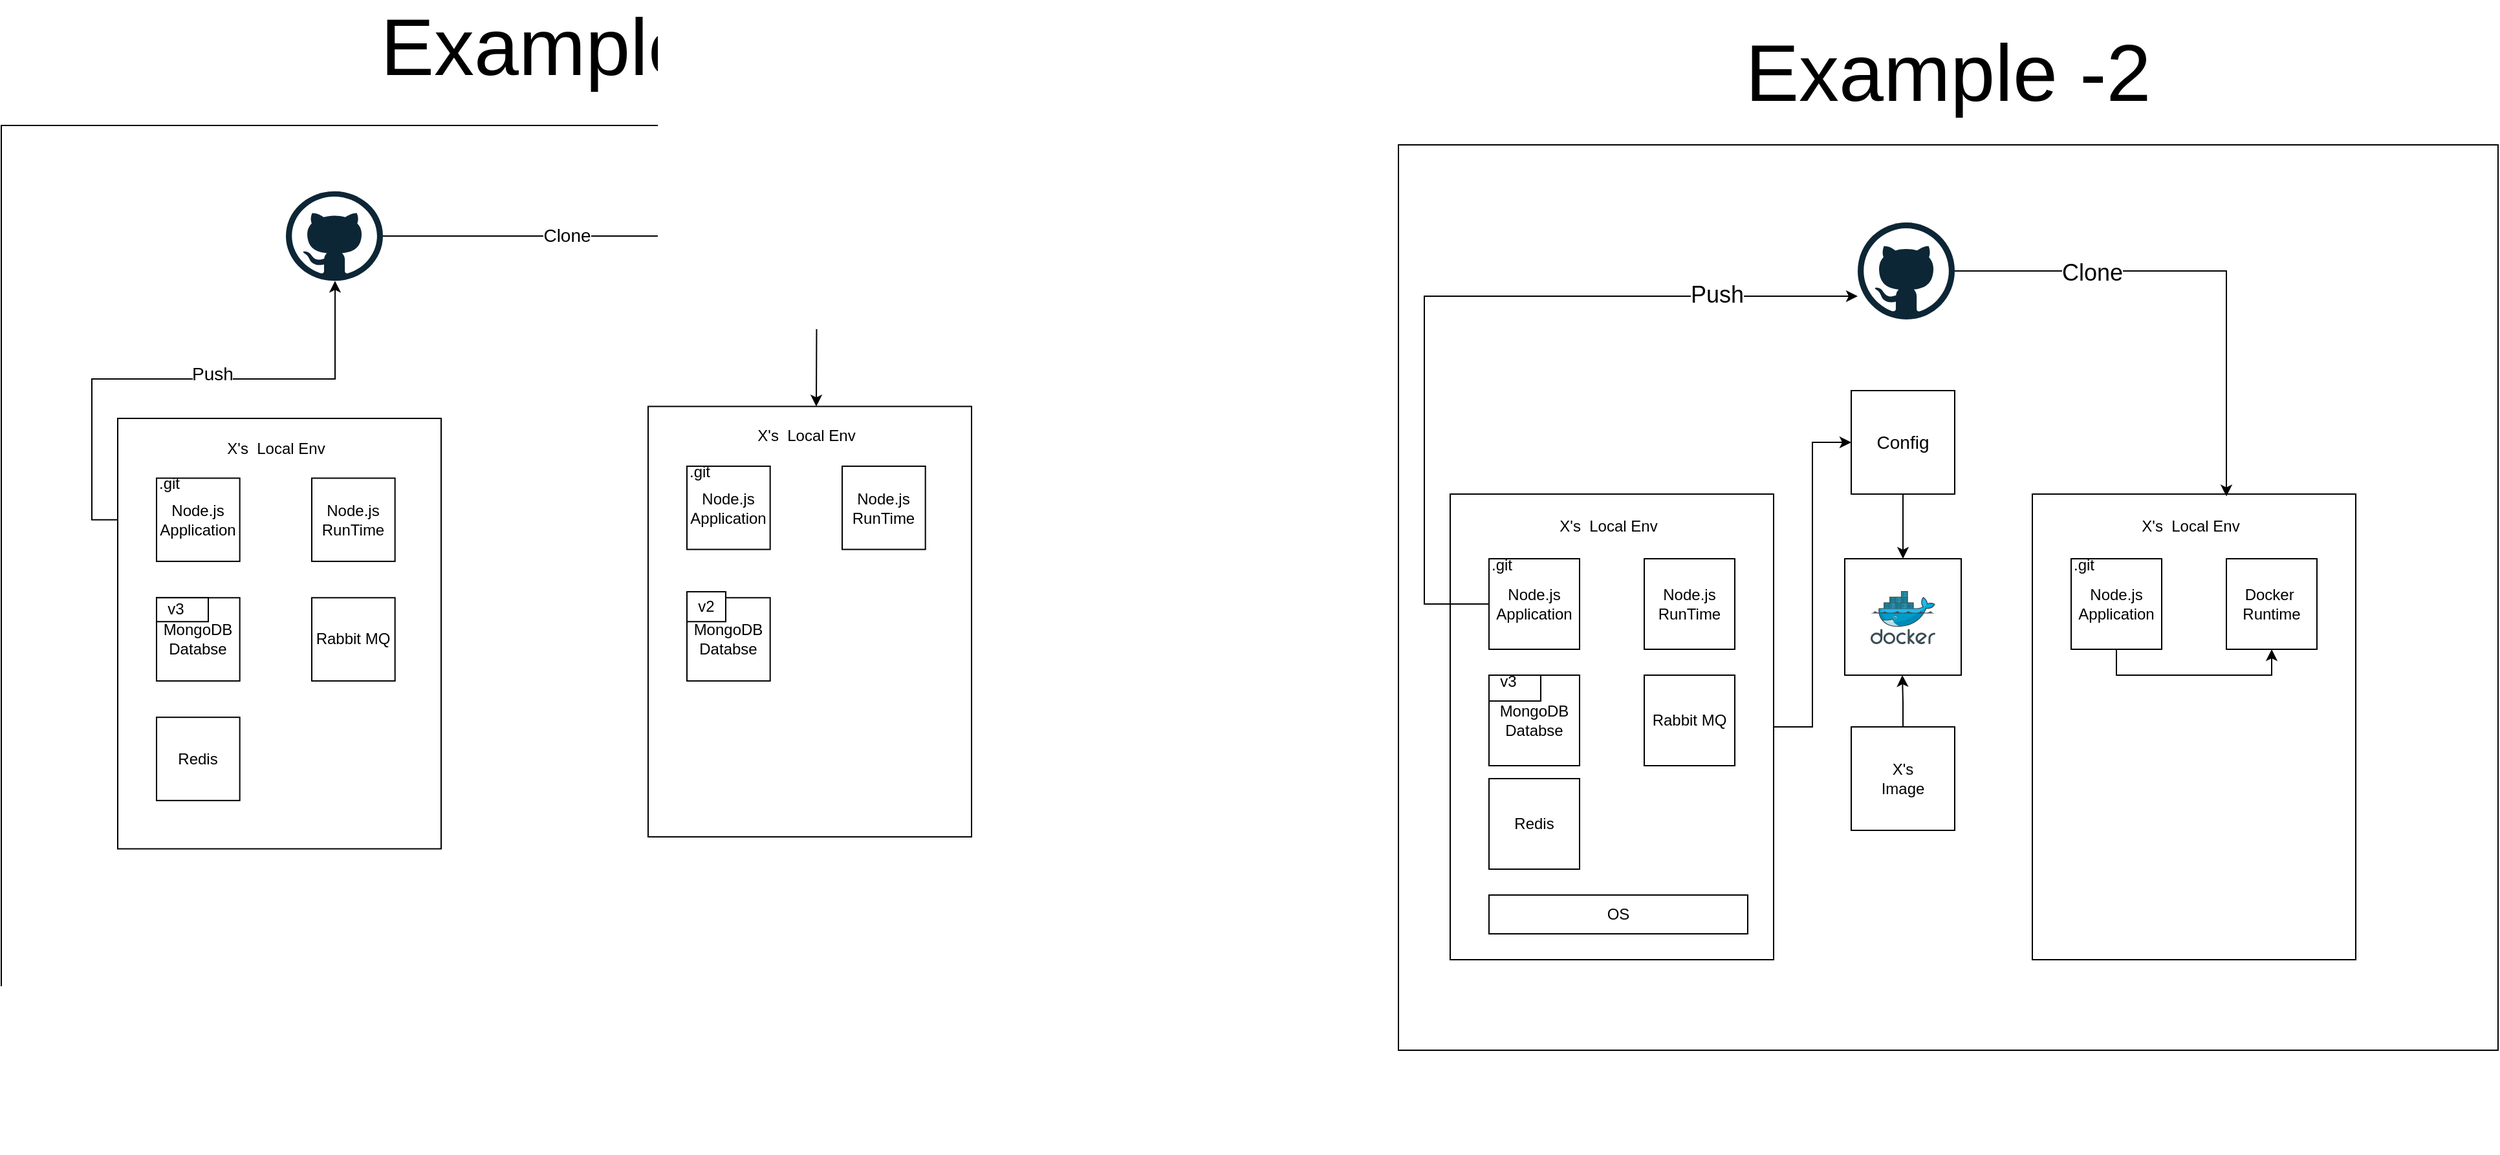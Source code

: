 <mxfile version="23.0.2" type="device">
  <diagram name="Page-1" id="0xW-3294jDcgCvJZdJ96">
    <mxGraphModel dx="4536" dy="1491" grid="1" gridSize="10" guides="1" tooltips="1" connect="1" arrows="1" fold="1" page="1" pageScale="1" pageWidth="850" pageHeight="1100" math="0" shadow="0">
      <root>
        <mxCell id="0" />
        <mxCell id="1" parent="0" />
        <mxCell id="hDzDasUuzD6aXPVgEZul-1" value="" style="group" vertex="1" connectable="0" parent="1">
          <mxGeometry x="410" y="320" width="850" height="700" as="geometry" />
        </mxCell>
        <mxCell id="hDzDasUuzD6aXPVgEZul-2" value="" style="rounded=0;whiteSpace=wrap;html=1;" vertex="1" parent="hDzDasUuzD6aXPVgEZul-1">
          <mxGeometry width="850" height="700" as="geometry" />
        </mxCell>
        <mxCell id="hDzDasUuzD6aXPVgEZul-3" value="" style="dashed=0;outlineConnect=0;html=1;align=center;labelPosition=center;verticalLabelPosition=bottom;verticalAlign=top;shape=mxgraph.weblogos.github" vertex="1" parent="hDzDasUuzD6aXPVgEZul-1">
          <mxGeometry x="355" y="60" width="75" height="75" as="geometry" />
        </mxCell>
        <mxCell id="hDzDasUuzD6aXPVgEZul-4" value="" style="rounded=0;whiteSpace=wrap;html=1;container=0;" vertex="1" parent="hDzDasUuzD6aXPVgEZul-1">
          <mxGeometry x="70" y="320" width="30" height="30" as="geometry" />
        </mxCell>
        <mxCell id="hDzDasUuzD6aXPVgEZul-5" value="" style="rounded=0;whiteSpace=wrap;html=1;container=0;" vertex="1" parent="hDzDasUuzD6aXPVgEZul-1">
          <mxGeometry x="40" y="270" width="250" height="360" as="geometry" />
        </mxCell>
        <mxCell id="hDzDasUuzD6aXPVgEZul-6" style="edgeStyle=orthogonalEdgeStyle;rounded=0;orthogonalLoop=1;jettySize=auto;html=1;" edge="1" parent="hDzDasUuzD6aXPVgEZul-1" source="hDzDasUuzD6aXPVgEZul-8" target="hDzDasUuzD6aXPVgEZul-3">
          <mxGeometry relative="1" as="geometry">
            <Array as="points">
              <mxPoint x="20" y="355" />
              <mxPoint x="20" y="117" />
            </Array>
          </mxGeometry>
        </mxCell>
        <mxCell id="hDzDasUuzD6aXPVgEZul-7" value="&lt;font style=&quot;font-size: 18px;&quot;&gt;Push&lt;/font&gt;" style="edgeLabel;html=1;align=center;verticalAlign=middle;resizable=0;points=[];" vertex="1" connectable="0" parent="hDzDasUuzD6aXPVgEZul-6">
          <mxGeometry x="0.649" y="1" relative="1" as="geometry">
            <mxPoint as="offset" />
          </mxGeometry>
        </mxCell>
        <mxCell id="hDzDasUuzD6aXPVgEZul-8" value="Node.js&lt;br&gt;Application" style="whiteSpace=wrap;html=1;aspect=fixed;movable=1;resizable=1;rotatable=1;deletable=1;editable=1;locked=0;connectable=1;container=0;" vertex="1" parent="hDzDasUuzD6aXPVgEZul-1">
          <mxGeometry x="70" y="320" width="70" height="70" as="geometry" />
        </mxCell>
        <mxCell id="hDzDasUuzD6aXPVgEZul-9" value="X&#39;s&amp;nbsp; Local Env" style="text;html=1;strokeColor=none;fillColor=none;align=center;verticalAlign=middle;whiteSpace=wrap;rounded=0;container=0;" vertex="1" parent="hDzDasUuzD6aXPVgEZul-1">
          <mxGeometry x="110" y="280" width="105" height="30" as="geometry" />
        </mxCell>
        <mxCell id="hDzDasUuzD6aXPVgEZul-10" value="Node.js&lt;br&gt;RunTime" style="whiteSpace=wrap;html=1;aspect=fixed;movable=1;resizable=1;rotatable=1;deletable=1;editable=1;locked=0;connectable=1;container=0;" vertex="1" parent="hDzDasUuzD6aXPVgEZul-1">
          <mxGeometry x="190" y="320" width="70" height="70" as="geometry" />
        </mxCell>
        <mxCell id="hDzDasUuzD6aXPVgEZul-11" value="MongoDB&lt;br&gt;Databse" style="whiteSpace=wrap;html=1;aspect=fixed;movable=1;resizable=1;rotatable=1;deletable=1;editable=1;locked=0;connectable=1;direction=south;container=0;" vertex="1" parent="hDzDasUuzD6aXPVgEZul-1">
          <mxGeometry x="70" y="410" width="70" height="70" as="geometry" />
        </mxCell>
        <mxCell id="hDzDasUuzD6aXPVgEZul-12" value="Rabbit MQ" style="whiteSpace=wrap;html=1;aspect=fixed;movable=1;resizable=1;rotatable=1;deletable=1;editable=1;locked=0;connectable=1;direction=south;container=0;" vertex="1" parent="hDzDasUuzD6aXPVgEZul-1">
          <mxGeometry x="190" y="410" width="70" height="70" as="geometry" />
        </mxCell>
        <mxCell id="hDzDasUuzD6aXPVgEZul-13" value="Redis" style="whiteSpace=wrap;html=1;aspect=fixed;movable=1;resizable=1;rotatable=1;deletable=1;editable=1;locked=0;connectable=1;direction=south;container=0;" vertex="1" parent="hDzDasUuzD6aXPVgEZul-1">
          <mxGeometry x="70" y="490" width="70" height="70" as="geometry" />
        </mxCell>
        <mxCell id="hDzDasUuzD6aXPVgEZul-14" value=".git" style="text;html=1;strokeColor=none;fillColor=none;align=center;verticalAlign=middle;whiteSpace=wrap;rounded=0;container=0;" vertex="1" parent="hDzDasUuzD6aXPVgEZul-1">
          <mxGeometry x="50" y="310" width="60" height="30" as="geometry" />
        </mxCell>
        <mxCell id="hDzDasUuzD6aXPVgEZul-15" value="" style="rounded=0;whiteSpace=wrap;html=1;container=0;" vertex="1" parent="hDzDasUuzD6aXPVgEZul-1">
          <mxGeometry x="70" y="410" width="40" height="20" as="geometry" />
        </mxCell>
        <mxCell id="hDzDasUuzD6aXPVgEZul-16" value="v3" style="text;html=1;strokeColor=none;fillColor=none;align=center;verticalAlign=middle;whiteSpace=wrap;rounded=0;container=0;" vertex="1" parent="hDzDasUuzD6aXPVgEZul-1">
          <mxGeometry x="55" y="400" width="60" height="30" as="geometry" />
        </mxCell>
        <mxCell id="hDzDasUuzD6aXPVgEZul-17" value="&lt;font style=&quot;font-size: 14px;&quot;&gt;Config&lt;/font&gt;" style="whiteSpace=wrap;html=1;aspect=fixed;" vertex="1" parent="hDzDasUuzD6aXPVgEZul-1">
          <mxGeometry x="350" y="190" width="80" height="80" as="geometry" />
        </mxCell>
        <mxCell id="hDzDasUuzD6aXPVgEZul-18" style="edgeStyle=orthogonalEdgeStyle;rounded=0;orthogonalLoop=1;jettySize=auto;html=1;entryX=0;entryY=0.5;entryDx=0;entryDy=0;" edge="1" parent="hDzDasUuzD6aXPVgEZul-1" source="hDzDasUuzD6aXPVgEZul-5" target="hDzDasUuzD6aXPVgEZul-17">
          <mxGeometry relative="1" as="geometry" />
        </mxCell>
        <mxCell id="hDzDasUuzD6aXPVgEZul-19" value="" style="group" vertex="1" connectable="0" parent="hDzDasUuzD6aXPVgEZul-1">
          <mxGeometry x="335" y="310" width="110" height="110" as="geometry" />
        </mxCell>
        <mxCell id="hDzDasUuzD6aXPVgEZul-20" value="" style="whiteSpace=wrap;html=1;aspect=fixed;" vertex="1" parent="hDzDasUuzD6aXPVgEZul-19">
          <mxGeometry x="10" y="10" width="90" height="90" as="geometry" />
        </mxCell>
        <mxCell id="hDzDasUuzD6aXPVgEZul-21" value="" style="image;sketch=0;aspect=fixed;html=1;points=[];align=center;fontSize=12;image=img/lib/mscae/Docker.svg;" vertex="1" parent="hDzDasUuzD6aXPVgEZul-19">
          <mxGeometry x="30" y="35" width="50" height="41" as="geometry" />
        </mxCell>
        <mxCell id="hDzDasUuzD6aXPVgEZul-22" style="edgeStyle=orthogonalEdgeStyle;rounded=0;orthogonalLoop=1;jettySize=auto;html=1;entryX=0.5;entryY=0;entryDx=0;entryDy=0;" edge="1" parent="hDzDasUuzD6aXPVgEZul-1" source="hDzDasUuzD6aXPVgEZul-17" target="hDzDasUuzD6aXPVgEZul-20">
          <mxGeometry relative="1" as="geometry" />
        </mxCell>
        <mxCell id="hDzDasUuzD6aXPVgEZul-23" value="OS" style="rounded=0;whiteSpace=wrap;html=1;" vertex="1" parent="hDzDasUuzD6aXPVgEZul-1">
          <mxGeometry x="70" y="580" width="200" height="30" as="geometry" />
        </mxCell>
        <mxCell id="hDzDasUuzD6aXPVgEZul-24" value="" style="rounded=0;whiteSpace=wrap;html=1;container=0;" vertex="1" parent="hDzDasUuzD6aXPVgEZul-1">
          <mxGeometry x="520" y="320" width="30" height="30" as="geometry" />
        </mxCell>
        <mxCell id="hDzDasUuzD6aXPVgEZul-25" value="" style="rounded=0;whiteSpace=wrap;html=1;container=0;" vertex="1" parent="hDzDasUuzD6aXPVgEZul-1">
          <mxGeometry x="490" y="270" width="250" height="360" as="geometry" />
        </mxCell>
        <mxCell id="hDzDasUuzD6aXPVgEZul-26" value="Node.js&lt;br&gt;Application" style="whiteSpace=wrap;html=1;aspect=fixed;movable=1;resizable=1;rotatable=1;deletable=1;editable=1;locked=0;connectable=1;container=0;" vertex="1" parent="hDzDasUuzD6aXPVgEZul-1">
          <mxGeometry x="520" y="320" width="70" height="70" as="geometry" />
        </mxCell>
        <mxCell id="hDzDasUuzD6aXPVgEZul-27" value="X&#39;s&amp;nbsp; Local Env" style="text;html=1;strokeColor=none;fillColor=none;align=center;verticalAlign=middle;whiteSpace=wrap;rounded=0;container=0;" vertex="1" parent="hDzDasUuzD6aXPVgEZul-1">
          <mxGeometry x="560" y="280" width="105" height="30" as="geometry" />
        </mxCell>
        <mxCell id="hDzDasUuzD6aXPVgEZul-28" value="Docker&amp;nbsp;&lt;br&gt;Runtime" style="whiteSpace=wrap;html=1;aspect=fixed;movable=1;resizable=1;rotatable=1;deletable=1;editable=1;locked=0;connectable=1;container=0;" vertex="1" parent="hDzDasUuzD6aXPVgEZul-1">
          <mxGeometry x="640" y="320" width="70" height="70" as="geometry" />
        </mxCell>
        <mxCell id="hDzDasUuzD6aXPVgEZul-29" value=".git" style="text;html=1;strokeColor=none;fillColor=none;align=center;verticalAlign=middle;whiteSpace=wrap;rounded=0;container=0;" vertex="1" parent="hDzDasUuzD6aXPVgEZul-1">
          <mxGeometry x="500" y="310" width="60" height="30" as="geometry" />
        </mxCell>
        <mxCell id="hDzDasUuzD6aXPVgEZul-30" style="edgeStyle=orthogonalEdgeStyle;rounded=0;orthogonalLoop=1;jettySize=auto;html=1;exitX=0.5;exitY=0;exitDx=0;exitDy=0;" edge="1" parent="hDzDasUuzD6aXPVgEZul-1" source="hDzDasUuzD6aXPVgEZul-31">
          <mxGeometry relative="1" as="geometry">
            <mxPoint x="389.5" y="410" as="targetPoint" />
          </mxGeometry>
        </mxCell>
        <mxCell id="hDzDasUuzD6aXPVgEZul-31" value="X&#39;s&lt;br&gt;Image" style="whiteSpace=wrap;html=1;aspect=fixed;" vertex="1" parent="hDzDasUuzD6aXPVgEZul-1">
          <mxGeometry x="350" y="450" width="80" height="80" as="geometry" />
        </mxCell>
        <mxCell id="hDzDasUuzD6aXPVgEZul-32" style="edgeStyle=orthogonalEdgeStyle;rounded=0;orthogonalLoop=1;jettySize=auto;html=1;entryX=0.5;entryY=1;entryDx=0;entryDy=0;" edge="1" parent="hDzDasUuzD6aXPVgEZul-1" source="hDzDasUuzD6aXPVgEZul-26" target="hDzDasUuzD6aXPVgEZul-28">
          <mxGeometry relative="1" as="geometry">
            <Array as="points">
              <mxPoint x="555" y="410" />
              <mxPoint x="675" y="410" />
            </Array>
          </mxGeometry>
        </mxCell>
        <mxCell id="hDzDasUuzD6aXPVgEZul-33" style="edgeStyle=orthogonalEdgeStyle;rounded=0;orthogonalLoop=1;jettySize=auto;html=1;entryX=0.6;entryY=0.005;entryDx=0;entryDy=0;entryPerimeter=0;" edge="1" parent="hDzDasUuzD6aXPVgEZul-1" source="hDzDasUuzD6aXPVgEZul-3" target="hDzDasUuzD6aXPVgEZul-25">
          <mxGeometry relative="1" as="geometry" />
        </mxCell>
        <mxCell id="hDzDasUuzD6aXPVgEZul-34" value="&lt;font style=&quot;font-size: 18px;&quot;&gt;Clone&lt;/font&gt;" style="edgeLabel;html=1;align=center;verticalAlign=middle;resizable=0;points=[];" vertex="1" connectable="0" parent="hDzDasUuzD6aXPVgEZul-33">
          <mxGeometry x="-0.443" y="-1" relative="1" as="geometry">
            <mxPoint x="-1" as="offset" />
          </mxGeometry>
        </mxCell>
        <mxCell id="hDzDasUuzD6aXPVgEZul-36" value="" style="group" vertex="1" connectable="0" parent="1">
          <mxGeometry x="-670" y="305" width="860" height="795" as="geometry" />
        </mxCell>
        <mxCell id="hDzDasUuzD6aXPVgEZul-35" value="" style="whiteSpace=wrap;html=1;aspect=fixed;" vertex="1" parent="hDzDasUuzD6aXPVgEZul-36">
          <mxGeometry width="790.405" height="790.405" as="geometry" />
        </mxCell>
        <mxCell id="_OgdW5UWAWJ9PWswytjD-30" style="edgeStyle=orthogonalEdgeStyle;rounded=0;orthogonalLoop=1;jettySize=auto;html=1;" edge="1" parent="hDzDasUuzD6aXPVgEZul-36" source="_OgdW5UWAWJ9PWswytjD-13">
          <mxGeometry relative="1" as="geometry">
            <mxPoint x="630" y="217.238" as="targetPoint" />
          </mxGeometry>
        </mxCell>
        <mxCell id="_OgdW5UWAWJ9PWswytjD-31" value="&lt;font style=&quot;font-size: 14px;&quot;&gt;Clone&lt;/font&gt;" style="edgeLabel;html=1;align=center;verticalAlign=middle;resizable=0;points=[];" vertex="1" connectable="0" parent="_OgdW5UWAWJ9PWswytjD-30">
          <mxGeometry x="-0.393" y="1" relative="1" as="geometry">
            <mxPoint as="offset" />
          </mxGeometry>
        </mxCell>
        <mxCell id="_OgdW5UWAWJ9PWswytjD-13" value="" style="dashed=0;outlineConnect=0;html=1;align=center;labelPosition=center;verticalLabelPosition=bottom;verticalAlign=top;shape=mxgraph.weblogos.github" vertex="1" parent="hDzDasUuzD6aXPVgEZul-36">
          <mxGeometry x="220" y="50.843" width="75" height="69.331" as="geometry" />
        </mxCell>
        <mxCell id="_OgdW5UWAWJ9PWswytjD-17" style="edgeStyle=orthogonalEdgeStyle;rounded=0;orthogonalLoop=1;jettySize=auto;html=1;exitX=0;exitY=0.5;exitDx=0;exitDy=0;" edge="1" parent="hDzDasUuzD6aXPVgEZul-36" source="_OgdW5UWAWJ9PWswytjD-1" target="_OgdW5UWAWJ9PWswytjD-13">
          <mxGeometry relative="1" as="geometry">
            <Array as="points">
              <mxPoint x="70" y="305.058" />
              <mxPoint x="70" y="195.977" />
              <mxPoint x="258" y="195.977" />
            </Array>
          </mxGeometry>
        </mxCell>
        <mxCell id="_OgdW5UWAWJ9PWswytjD-29" value="&lt;font style=&quot;font-size: 14px;&quot;&gt;Push&lt;/font&gt;" style="edgeLabel;html=1;align=center;verticalAlign=middle;resizable=0;points=[];" vertex="1" connectable="0" parent="_OgdW5UWAWJ9PWswytjD-17">
          <mxGeometry x="0.191" y="4" relative="1" as="geometry">
            <mxPoint as="offset" />
          </mxGeometry>
        </mxCell>
        <mxCell id="_OgdW5UWAWJ9PWswytjD-34" value="" style="group" vertex="1" connectable="0" parent="hDzDasUuzD6aXPVgEZul-36">
          <mxGeometry x="500" y="217.238" width="250" height="332.791" as="geometry" />
        </mxCell>
        <mxCell id="_OgdW5UWAWJ9PWswytjD-19" value="" style="rounded=0;whiteSpace=wrap;html=1;container=0;" vertex="1" parent="_OgdW5UWAWJ9PWswytjD-34">
          <mxGeometry x="30" y="46.221" width="30" height="27.733" as="geometry" />
        </mxCell>
        <mxCell id="_OgdW5UWAWJ9PWswytjD-20" value="" style="rounded=0;whiteSpace=wrap;html=1;container=0;" vertex="1" parent="_OgdW5UWAWJ9PWswytjD-34">
          <mxGeometry width="250" height="332.791" as="geometry" />
        </mxCell>
        <mxCell id="_OgdW5UWAWJ9PWswytjD-21" value="Node.js&lt;br&gt;Application" style="whiteSpace=wrap;html=1;aspect=fixed;movable=1;resizable=1;rotatable=1;deletable=1;editable=1;locked=0;connectable=1;container=0;" vertex="1" parent="_OgdW5UWAWJ9PWswytjD-34">
          <mxGeometry x="30" y="46.221" width="64.335" height="64.335" as="geometry" />
        </mxCell>
        <mxCell id="_OgdW5UWAWJ9PWswytjD-22" value="X&#39;s&amp;nbsp; Local Env" style="text;html=1;strokeColor=none;fillColor=none;align=center;verticalAlign=middle;whiteSpace=wrap;rounded=0;container=0;" vertex="1" parent="_OgdW5UWAWJ9PWswytjD-34">
          <mxGeometry x="70" y="9.244" width="105" height="27.733" as="geometry" />
        </mxCell>
        <mxCell id="_OgdW5UWAWJ9PWswytjD-23" value="Node.js&lt;br&gt;RunTime" style="whiteSpace=wrap;html=1;aspect=fixed;movable=1;resizable=1;rotatable=1;deletable=1;editable=1;locked=0;connectable=1;container=0;" vertex="1" parent="_OgdW5UWAWJ9PWswytjD-34">
          <mxGeometry x="150" y="46.221" width="64.335" height="64.335" as="geometry" />
        </mxCell>
        <mxCell id="_OgdW5UWAWJ9PWswytjD-28" value=".git" style="text;html=1;strokeColor=none;fillColor=none;align=center;verticalAlign=middle;whiteSpace=wrap;rounded=0;container=0;" vertex="1" parent="_OgdW5UWAWJ9PWswytjD-34">
          <mxGeometry x="10" y="36.977" width="60" height="27.733" as="geometry" />
        </mxCell>
        <mxCell id="_OgdW5UWAWJ9PWswytjD-37" value="MongoDB&lt;br&gt;Databse" style="whiteSpace=wrap;html=1;aspect=fixed;movable=1;resizable=1;rotatable=1;deletable=1;editable=1;locked=0;connectable=1;direction=south;container=0;" vertex="1" parent="_OgdW5UWAWJ9PWswytjD-34">
          <mxGeometry x="30" y="147.907" width="64.335" height="64.335" as="geometry" />
        </mxCell>
        <mxCell id="_OgdW5UWAWJ9PWswytjD-38" value="" style="rounded=0;whiteSpace=wrap;html=1;" vertex="1" parent="_OgdW5UWAWJ9PWswytjD-34">
          <mxGeometry x="30" y="143.285" width="30" height="23.11" as="geometry" />
        </mxCell>
        <mxCell id="_OgdW5UWAWJ9PWswytjD-39" value="v2" style="text;html=1;strokeColor=none;fillColor=none;align=center;verticalAlign=middle;whiteSpace=wrap;rounded=0;" vertex="1" parent="_OgdW5UWAWJ9PWswytjD-34">
          <mxGeometry x="15" y="143.285" width="60" height="23.11" as="geometry" />
        </mxCell>
        <mxCell id="_OgdW5UWAWJ9PWswytjD-11" value="" style="rounded=0;whiteSpace=wrap;html=1;container=0;" vertex="1" parent="hDzDasUuzD6aXPVgEZul-36">
          <mxGeometry x="120" y="272.703" width="30" height="27.733" as="geometry" />
        </mxCell>
        <mxCell id="_OgdW5UWAWJ9PWswytjD-2" value="" style="rounded=0;whiteSpace=wrap;html=1;container=0;" vertex="1" parent="hDzDasUuzD6aXPVgEZul-36">
          <mxGeometry x="90" y="226.483" width="250" height="332.791" as="geometry" />
        </mxCell>
        <mxCell id="_OgdW5UWAWJ9PWswytjD-1" value="Node.js&lt;br&gt;Application" style="whiteSpace=wrap;html=1;aspect=fixed;movable=1;resizable=1;rotatable=1;deletable=1;editable=1;locked=0;connectable=1;container=0;" vertex="1" parent="hDzDasUuzD6aXPVgEZul-36">
          <mxGeometry x="120" y="272.703" width="64.335" height="64.335" as="geometry" />
        </mxCell>
        <mxCell id="_OgdW5UWAWJ9PWswytjD-4" value="X&#39;s&amp;nbsp; Local Env" style="text;html=1;strokeColor=none;fillColor=none;align=center;verticalAlign=middle;whiteSpace=wrap;rounded=0;container=0;" vertex="1" parent="hDzDasUuzD6aXPVgEZul-36">
          <mxGeometry x="160" y="235.727" width="105" height="27.733" as="geometry" />
        </mxCell>
        <mxCell id="_OgdW5UWAWJ9PWswytjD-5" value="Node.js&lt;br&gt;RunTime" style="whiteSpace=wrap;html=1;aspect=fixed;movable=1;resizable=1;rotatable=1;deletable=1;editable=1;locked=0;connectable=1;container=0;" vertex="1" parent="hDzDasUuzD6aXPVgEZul-36">
          <mxGeometry x="240" y="272.703" width="64.335" height="64.335" as="geometry" />
        </mxCell>
        <mxCell id="_OgdW5UWAWJ9PWswytjD-6" value="MongoDB&lt;br&gt;Databse" style="whiteSpace=wrap;html=1;aspect=fixed;movable=1;resizable=1;rotatable=1;deletable=1;editable=1;locked=0;connectable=1;direction=south;container=0;" vertex="1" parent="hDzDasUuzD6aXPVgEZul-36">
          <mxGeometry x="120" y="365.145" width="64.335" height="64.335" as="geometry" />
        </mxCell>
        <mxCell id="_OgdW5UWAWJ9PWswytjD-7" value="Rabbit MQ" style="whiteSpace=wrap;html=1;aspect=fixed;movable=1;resizable=1;rotatable=1;deletable=1;editable=1;locked=0;connectable=1;direction=south;container=0;" vertex="1" parent="hDzDasUuzD6aXPVgEZul-36">
          <mxGeometry x="240" y="365.145" width="64.335" height="64.335" as="geometry" />
        </mxCell>
        <mxCell id="_OgdW5UWAWJ9PWswytjD-8" value="Redis" style="whiteSpace=wrap;html=1;aspect=fixed;movable=1;resizable=1;rotatable=1;deletable=1;editable=1;locked=0;connectable=1;direction=south;container=0;" vertex="1" parent="hDzDasUuzD6aXPVgEZul-36">
          <mxGeometry x="120" y="457.587" width="64.335" height="64.335" as="geometry" />
        </mxCell>
        <mxCell id="_OgdW5UWAWJ9PWswytjD-12" value=".git" style="text;html=1;strokeColor=none;fillColor=none;align=center;verticalAlign=middle;whiteSpace=wrap;rounded=0;container=0;" vertex="1" parent="hDzDasUuzD6aXPVgEZul-36">
          <mxGeometry x="100" y="263.459" width="60" height="27.733" as="geometry" />
        </mxCell>
        <mxCell id="_OgdW5UWAWJ9PWswytjD-35" value="" style="rounded=0;whiteSpace=wrap;html=1;container=0;" vertex="1" parent="hDzDasUuzD6aXPVgEZul-36">
          <mxGeometry x="120" y="365.145" width="40" height="18.488" as="geometry" />
        </mxCell>
        <mxCell id="_OgdW5UWAWJ9PWswytjD-36" value="v3" style="text;html=1;strokeColor=none;fillColor=none;align=center;verticalAlign=middle;whiteSpace=wrap;rounded=0;container=0;" vertex="1" parent="hDzDasUuzD6aXPVgEZul-36">
          <mxGeometry x="105" y="360.523" width="60" height="27.733" as="geometry" />
        </mxCell>
        <mxCell id="hDzDasUuzD6aXPVgEZul-37" value="&lt;font style=&quot;font-size: 62px;&quot;&gt;Example -1&lt;/font&gt;" style="text;html=1;strokeColor=none;fillColor=none;align=center;verticalAlign=middle;whiteSpace=wrap;rounded=0;" vertex="1" parent="1">
          <mxGeometry x="-380" y="230" width="320" height="30" as="geometry" />
        </mxCell>
        <mxCell id="hDzDasUuzD6aXPVgEZul-39" value="&lt;font style=&quot;font-size: 62px;&quot;&gt;Example -2&lt;/font&gt;" style="text;html=1;strokeColor=none;fillColor=none;align=center;verticalAlign=middle;whiteSpace=wrap;rounded=0;" vertex="1" parent="1">
          <mxGeometry x="675" y="250" width="320" height="30" as="geometry" />
        </mxCell>
      </root>
    </mxGraphModel>
  </diagram>
</mxfile>
